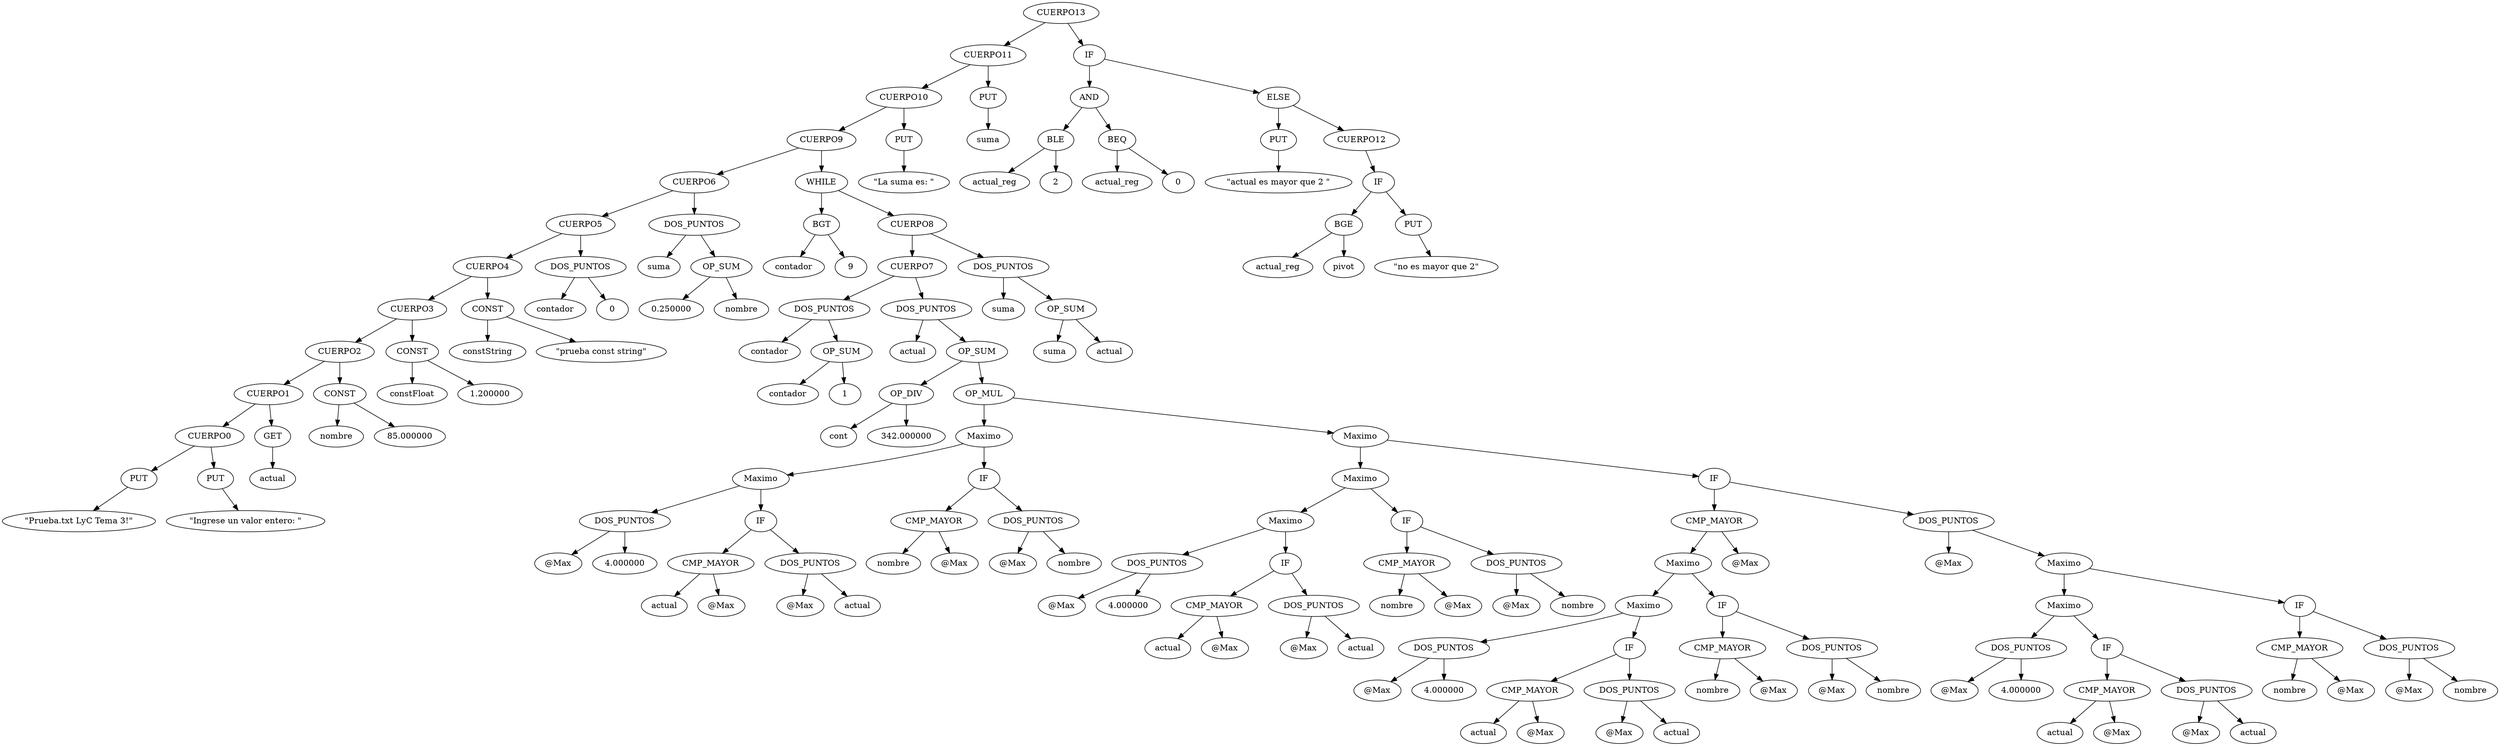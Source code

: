 digraph BST {
x0 [label=<CUERPO13>];
x1 [label=<CUERPO11>];
x0 -> x1;
x3 [label=<CUERPO10>];
x1 -> x3;
x7 [label=<CUERPO9>];
x3 -> x7;
x15 [label=<CUERPO6>];
x7 -> x15;
x31 [label=<CUERPO5>];
x15 -> x31;
x63 [label=<CUERPO4>];
x31 -> x63;
x127 [label=<CUERPO3>];
x63 -> x127;
x255 [label=<CUERPO2>];
x127 -> x255;
x511 [label=<CUERPO1>];
x255 -> x511;
x1023 [label=<CUERPO0>];
x511 -> x1023;
x2047 [label=<PUT>];
x1023 -> x2047;
x4095 [label=<"Prueba.txt LyC Tema 3!">];
x2047 -> x4095;
x2048 [label=<PUT>];
x1023 -> x2048;
x4097 [label=<"Ingrese un valor entero: ">];
x2048 -> x4097;
x1024 [label=<GET>];
x511 -> x1024;
x2049 [label=<actual>];
x1024 -> x2049;
x512 [label=<CONST>];
x255 -> x512;
x1025 [label=<nombre>];
x512 -> x1025;
x1026 [label=<85.000000>];
x512 -> x1026;
x256 [label=<CONST>];
x127 -> x256;
x513 [label=<constFloat>];
x256 -> x513;
x514 [label=<1.200000>];
x256 -> x514;
x128 [label=<CONST>];
x63 -> x128;
x257 [label=<constString>];
x128 -> x257;
x258 [label=<"prueba const string">];
x128 -> x258;
x64 [label=<DOS_PUNTOS>];
x31 -> x64;
x129 [label=<contador>];
x64 -> x129;
x130 [label=<0>];
x64 -> x130;
x32 [label=<DOS_PUNTOS>];
x15 -> x32;
x65 [label=<suma>];
x32 -> x65;
x66 [label=<OP_SUM>];
x32 -> x66;
x133 [label=<0.250000>];
x66 -> x133;
x134 [label=<nombre>];
x66 -> x134;
x16 [label=<WHILE>];
x7 -> x16;
x33 [label=<BGT>];
x16 -> x33;
x67 [label=<contador>];
x33 -> x67;
x68 [label=<9>];
x33 -> x68;
x34 [label=<CUERPO8>];
x16 -> x34;
x69 [label=<CUERPO7>];
x34 -> x69;
x139 [label=<DOS_PUNTOS>];
x69 -> x139;
x279 [label=<contador>];
x139 -> x279;
x280 [label=<OP_SUM>];
x139 -> x280;
x561 [label=<contador>];
x280 -> x561;
x562 [label=<1>];
x280 -> x562;
x140 [label=<DOS_PUNTOS>];
x69 -> x140;
x281 [label=<actual>];
x140 -> x281;
x282 [label=<OP_SUM>];
x140 -> x282;
x565 [label=<OP_DIV>];
x282 -> x565;
x1131 [label=<cont>];
x565 -> x1131;
x1132 [label=<342.000000>];
x565 -> x1132;
x566 [label=<OP_MUL>];
x282 -> x566;
x1133 [label=<Maximo>];
x566 -> x1133;
x2267 [label=<Maximo>];
x1133 -> x2267;
x4535 [label=<DOS_PUNTOS>];
x2267 -> x4535;
x9071 [label=<@Max>];
x4535 -> x9071;
x9072 [label=<4.000000>];
x4535 -> x9072;
x4536 [label=<IF>];
x2267 -> x4536;
x9073 [label=<CMP_MAYOR>];
x4536 -> x9073;
x18147 [label=<actual>];
x9073 -> x18147;
x18148 [label=<@Max>];
x9073 -> x18148;
x9074 [label=<DOS_PUNTOS>];
x4536 -> x9074;
x18149 [label=<@Max>];
x9074 -> x18149;
x18150 [label=<actual>];
x9074 -> x18150;
x2268 [label=<IF>];
x1133 -> x2268;
x4537 [label=<CMP_MAYOR>];
x2268 -> x4537;
x9075 [label=<nombre>];
x4537 -> x9075;
x9076 [label=<@Max>];
x4537 -> x9076;
x4538 [label=<DOS_PUNTOS>];
x2268 -> x4538;
x9077 [label=<@Max>];
x4538 -> x9077;
x9078 [label=<nombre>];
x4538 -> x9078;
x1134 [label=<Maximo>];
x566 -> x1134;
x2269 [label=<Maximo>];
x1134 -> x2269;
x4539 [label=<Maximo>];
x2269 -> x4539;
x9079 [label=<DOS_PUNTOS>];
x4539 -> x9079;
x18159 [label=<@Max>];
x9079 -> x18159;
x18160 [label=<4.000000>];
x9079 -> x18160;
x9080 [label=<IF>];
x4539 -> x9080;
x18161 [label=<CMP_MAYOR>];
x9080 -> x18161;
x36323 [label=<actual>];
x18161 -> x36323;
x36324 [label=<@Max>];
x18161 -> x36324;
x18162 [label=<DOS_PUNTOS>];
x9080 -> x18162;
x36325 [label=<@Max>];
x18162 -> x36325;
x36326 [label=<actual>];
x18162 -> x36326;
x4540 [label=<IF>];
x2269 -> x4540;
x9081 [label=<CMP_MAYOR>];
x4540 -> x9081;
x18163 [label=<nombre>];
x9081 -> x18163;
x18164 [label=<@Max>];
x9081 -> x18164;
x9082 [label=<DOS_PUNTOS>];
x4540 -> x9082;
x18165 [label=<@Max>];
x9082 -> x18165;
x18166 [label=<nombre>];
x9082 -> x18166;
x2270 [label=<IF>];
x1134 -> x2270;
x4541 [label=<CMP_MAYOR>];
x2270 -> x4541;
x9083 [label=<Maximo>];
x4541 -> x9083;
x18167 [label=<Maximo>];
x9083 -> x18167;
x36335 [label=<DOS_PUNTOS>];
x18167 -> x36335;
x72671 [label=<@Max>];
x36335 -> x72671;
x72672 [label=<4.000000>];
x36335 -> x72672;
x36336 [label=<IF>];
x18167 -> x36336;
x72673 [label=<CMP_MAYOR>];
x36336 -> x72673;
x145347 [label=<actual>];
x72673 -> x145347;
x145348 [label=<@Max>];
x72673 -> x145348;
x72674 [label=<DOS_PUNTOS>];
x36336 -> x72674;
x145349 [label=<@Max>];
x72674 -> x145349;
x145350 [label=<actual>];
x72674 -> x145350;
x18168 [label=<IF>];
x9083 -> x18168;
x36337 [label=<CMP_MAYOR>];
x18168 -> x36337;
x72675 [label=<nombre>];
x36337 -> x72675;
x72676 [label=<@Max>];
x36337 -> x72676;
x36338 [label=<DOS_PUNTOS>];
x18168 -> x36338;
x72677 [label=<@Max>];
x36338 -> x72677;
x72678 [label=<nombre>];
x36338 -> x72678;
x9084 [label=<@Max>];
x4541 -> x9084;
x4542 [label=<DOS_PUNTOS>];
x2270 -> x4542;
x9085 [label=<@Max>];
x4542 -> x9085;
x9086 [label=<Maximo>];
x4542 -> x9086;
x18173 [label=<Maximo>];
x9086 -> x18173;
x36347 [label=<DOS_PUNTOS>];
x18173 -> x36347;
x72695 [label=<@Max>];
x36347 -> x72695;
x72696 [label=<4.000000>];
x36347 -> x72696;
x36348 [label=<IF>];
x18173 -> x36348;
x72697 [label=<CMP_MAYOR>];
x36348 -> x72697;
x145395 [label=<actual>];
x72697 -> x145395;
x145396 [label=<@Max>];
x72697 -> x145396;
x72698 [label=<DOS_PUNTOS>];
x36348 -> x72698;
x145397 [label=<@Max>];
x72698 -> x145397;
x145398 [label=<actual>];
x72698 -> x145398;
x18174 [label=<IF>];
x9086 -> x18174;
x36349 [label=<CMP_MAYOR>];
x18174 -> x36349;
x72699 [label=<nombre>];
x36349 -> x72699;
x72700 [label=<@Max>];
x36349 -> x72700;
x36350 [label=<DOS_PUNTOS>];
x18174 -> x36350;
x72701 [label=<@Max>];
x36350 -> x72701;
x72702 [label=<nombre>];
x36350 -> x72702;
x70 [label=<DOS_PUNTOS>];
x34 -> x70;
x141 [label=<suma>];
x70 -> x141;
x142 [label=<OP_SUM>];
x70 -> x142;
x285 [label=<suma>];
x142 -> x285;
x286 [label=<actual>];
x142 -> x286;
x8 [label=<PUT>];
x3 -> x8;
x17 [label=<"La suma es: ">];
x8 -> x17;
x4 [label=<PUT>];
x1 -> x4;
x9 [label=<suma>];
x4 -> x9;
x2 [label=<IF>];
x0 -> x2;
x5 [label=<AND>];
x2 -> x5;
x11 [label=<BLE>];
x5 -> x11;
x23 [label=<actual_reg>];
x11 -> x23;
x24 [label=<2>];
x11 -> x24;
x12 [label=<BEQ>];
x5 -> x12;
x25 [label=<actual_reg>];
x12 -> x25;
x26 [label=<0>];
x12 -> x26;
x6 [label=<ELSE>];
x2 -> x6;
x13 [label=<PUT>];
x6 -> x13;
x27 [label=<"actual es mayor que 2 ">];
x13 -> x27;
x14 [label=<CUERPO12>];
x6 -> x14;
x29 [label=<IF>];
x14 -> x29;
x59 [label=<BGE>];
x29 -> x59;
x119 [label=<actual_reg>];
x59 -> x119;
x120 [label=<pivot>];
x59 -> x120;
x60 [label=<PUT>];
x29 -> x60;
x121 [label=<"no es mayor que 2">];
x60 -> x121;
}